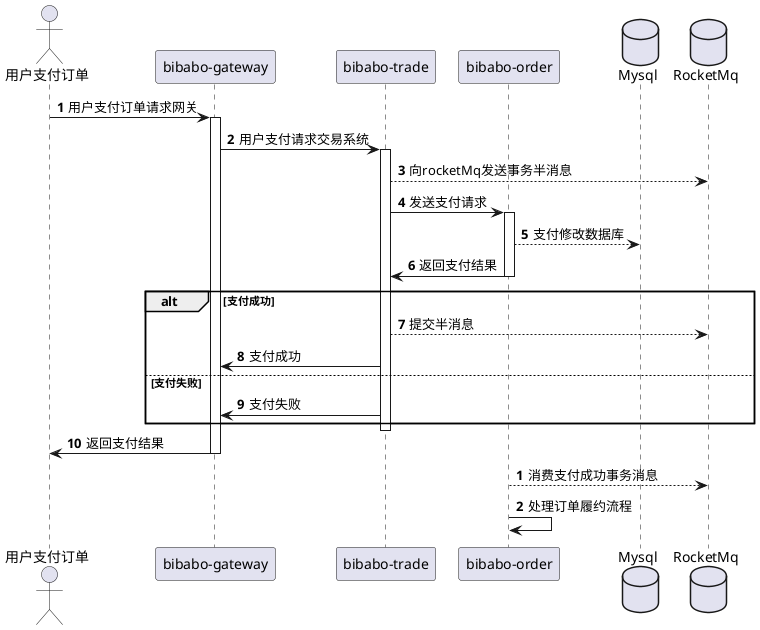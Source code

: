 @startuml
actor 用户支付订单

participant "bibabo-gateway" as bibaboGateway
participant "bibabo-trade" as bibaboTrade
participant "bibabo-order" as bibaboOrder
database "Mysql" as mysql
database "RocketMq" as rocketMq

autonumber
用户支付订单-> bibaboGateway: 用户支付订单请求网关
activate bibaboGateway
bibaboGateway-> bibaboTrade: 用户支付请求交易系统
activate bibaboTrade
bibaboTrade--> rocketMq: 向rocketMq发送事务半消息
bibaboTrade-> bibaboOrder: 发送支付请求
activate bibaboOrder
bibaboOrder--> mysql: 支付修改数据库
bibaboOrder-> bibaboTrade: 返回支付结果
deactivate bibaboOrder
alt 支付成功
bibaboTrade--> rocketMq: 提交半消息
bibaboTrade-> bibaboGateway: 支付成功
else 支付失败
bibaboTrade-> bibaboGateway: 支付失败
end
deactivate bibaboTrade
bibaboGateway-> 用户支付订单: 返回支付结果
deactivate bibaboGateway

autonumber
bibaboOrder--> rocketMq: 消费支付成功事务消息
bibaboOrder-> bibaboOrder: 处理订单履约流程

@enduml